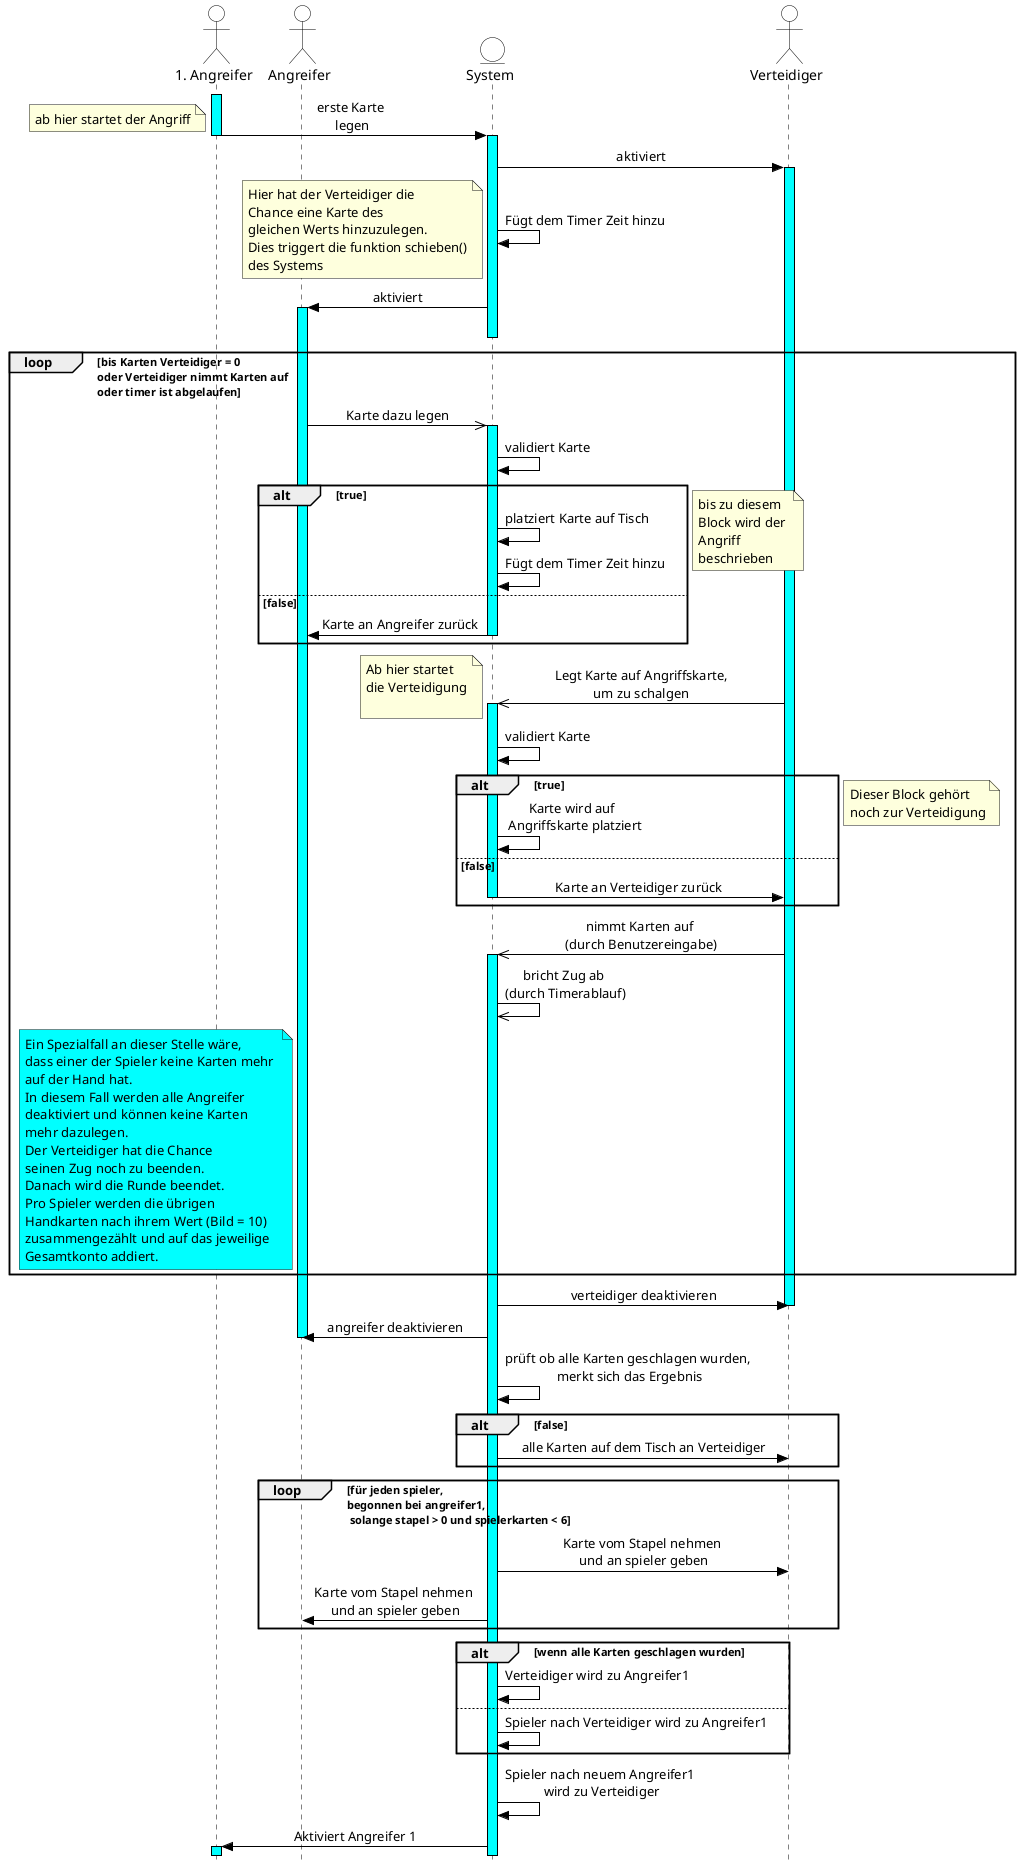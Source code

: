 @startuml Durak Zug

skinparam {
    Style strictuml

    ArrowColor black
    ActorBorderColor black
    ActorBackgroundColor white
    ActorFontColor black

    EntityBackgroundColor lawnGreen
    EntityBackgroundColor white
    EntityBorderColor black

    SequenceMessageAlignment center 
}

skinparam sequence {
    LifeLineBorderColor black
    LifeLineBackgroundColor #aqua
}

skinparam Shadowing false

'-----------------------------------------------------

actor "1. Angreifer" as a1
actor "Angreifer" as a
entity System as sys
actor Verteidiger as v

'-----------------------------------------------------
activate a1
a1 -> sys --++: erste Karte \nlegen
note left: ab hier startet der Angriff


sys -> v ++ : aktiviert
sys -> sys : Fügt dem Timer Zeit hinzu
note left  
Hier hat der Verteidiger die 
Chance eine Karte des 
gleichen Werts hinzuzulegen.
Dies triggert die funktion schieben()
des Systems
end note
sys -> a ++-- : aktiviert


loop bis Karten Verteidiger = 0 \noder Verteidiger nimmt Karten auf \noder timer ist abgelaufen
    
    a ->> sys ++: Karte dazu legen

    sys -> sys : validiert Karte

    alt true

        sys -> sys : platziert Karte auf Tisch
        sys -> sys : Fügt dem Timer Zeit hinzu

    else false

        sys -> a --: Karte an Angreifer zurück

    end
    note left: bis zu diesem \nBlock wird der \nAngriff \nbeschrieben

    v ->> sys ++ : Legt Karte auf Angriffskarte,\num zu schalgen
    note left: Ab hier startet \ndie Verteidigung\n

    sys -> sys : validiert Karte

    alt true

        sys -> sys : Karte wird auf \n Angriffskarte platziert

    else false

        sys -> v -- : Karte an Verteidiger zurück

    end
    note left: Dieser Block gehört \nnoch zur Verteidigung

    v ->> sys ++ : nimmt Karten auf \n(durch Benutzereingabe)
    sys ->> sys: bricht Zug ab \n(durch Timerablauf)
    note left of a #aqua
    Ein Spezialfall an dieser Stelle wäre,
    dass einer der Spieler keine Karten mehr 
    auf der Hand hat.
    In diesem Fall werden alle Angreifer 
    deaktiviert und können keine Karten 
    mehr dazulegen.
    Der Verteidiger hat die Chance 
    seinen Zug noch zu beenden.
    Danach wird die Runde beendet.
    Pro Spieler werden die übrigen 
    Handkarten nach ihrem Wert (Bild = 10) 
    zusammengezählt und auf das jeweilige 
    Gesamtkonto addiert.
    end note

end


sys -> v : verteidiger deaktivieren
deactivate v
sys -> a : angreifer deaktivieren
deactivate a

sys -> sys : prüft ob alle Karten geschlagen wurden, \nmerkt sich das Ergebnis

alt false

    sys -> v : alle Karten auf dem Tisch an Verteidiger

end

loop für jeden spieler, \nbegonnen bei angreifer1, \n solange stapel > 0 und spielerkarten < 6
    sys -> v : Karte vom Stapel nehmen \nund an spieler geben
    sys -> a : Karte vom Stapel nehmen \nund an spieler geben
end

alt wenn alle Karten geschlagen wurden
    sys -> sys : Verteidiger wird zu Angreifer1

else
    sys -> sys : Spieler nach Verteidiger wird zu Angreifer1
end

sys -> sys : Spieler nach neuem Angreifer1 \nwird zu Verteidiger

sys -> a1 ++ : Aktiviert Angreifer 1


@enduml